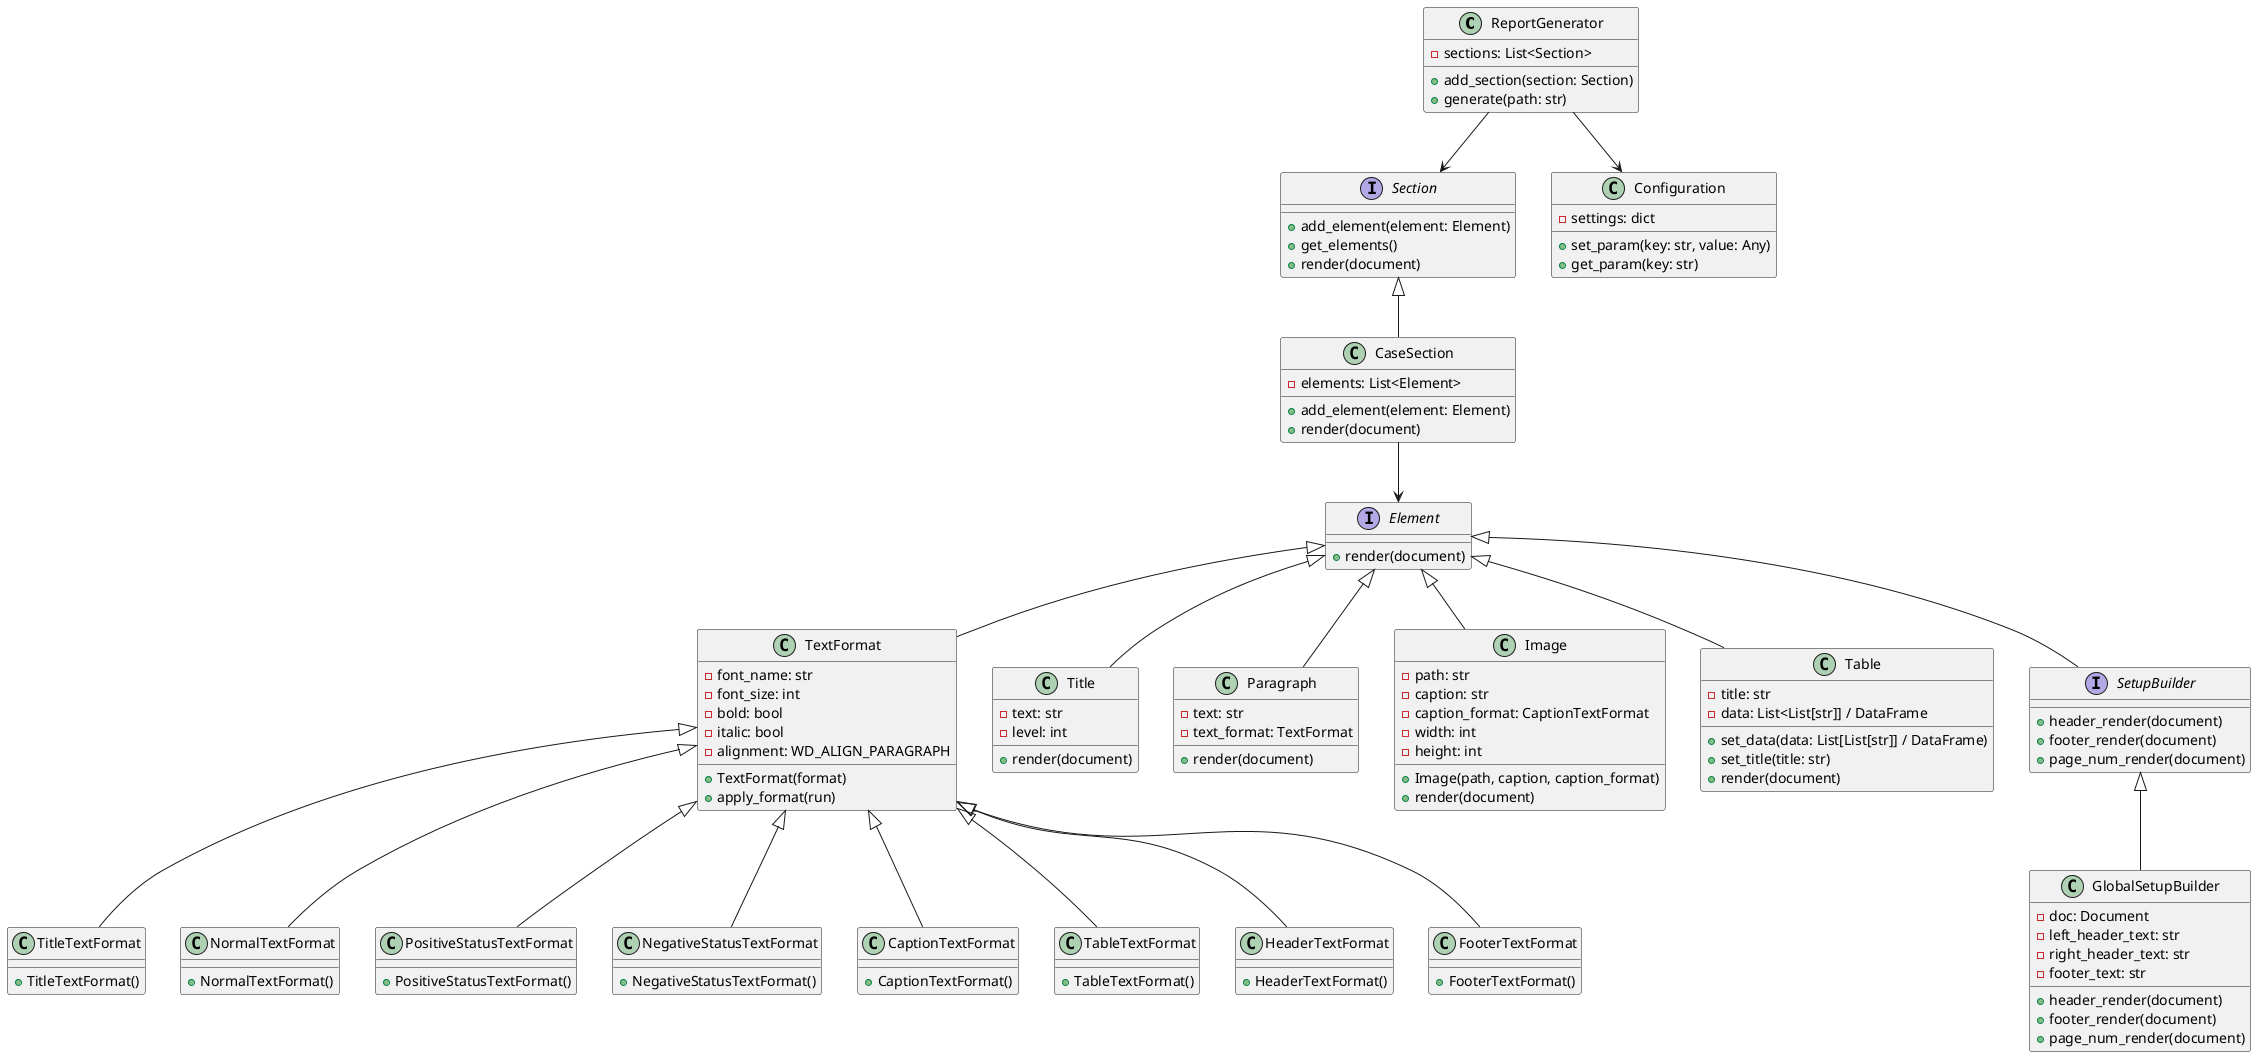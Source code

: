 
@startuml
class ReportGenerator {
    - sections: List<Section>
    + add_section(section: Section)
    + generate(path: str)
}

interface Section {
    + add_element(element: Element)
    + get_elements()
    + render(document)
}

class CaseSection {
    - elements: List<Element>
    + add_element(element: Element)
    + render(document)
}

interface Element {
    + render(document)
}

class TextFormat {
    -font_name: str
    -font_size: int
    -bold: bool
    -italic: bool
    -alignment: WD_ALIGN_PARAGRAPH
    +TextFormat(format)
    +apply_format(run)
}

class TitleTextFormat {
    +TitleTextFormat()
}

class NormalTextFormat {
    +NormalTextFormat()
}

class PositiveStatusTextFormat {
    +PositiveStatusTextFormat()
}

class NegativeStatusTextFormat {
    +NegativeStatusTextFormat()
}
class CaptionTextFormat {
    +CaptionTextFormat()
}

class TableTextFormat {
    +TableTextFormat()
}

class HeaderTextFormat {
    +HeaderTextFormat()
}

class FooterTextFormat {
    +FooterTextFormat()
}

class Title {
    - text: str
    - level: int
    + render(document)
}

class Paragraph {
    -text: str
    -text_format: TextFormat
    +render(document)
}
class Image {
    -path: str
    -caption: str
    -caption_format: CaptionTextFormat
    -width: int
    -height: int
    +Image(path, caption, caption_format)
    +render(document)
}

class Table {
    - title: str
    - data: List<List[str]] / DataFrame
    + set_data(data: List[List[str]] / DataFrame)
    + set_title(title: str)
    + render(document)
}

interface SetupBuilder {
    + header_render(document)
    + footer_render(document)
    + page_num_render(document)
}

class GlobalSetupBuilder {
    - doc: Document
    - left_header_text: str
    - right_header_text: str
    - footer_text: str
    + header_render(document)
    + footer_render(document)
    + page_num_render(document)
}

class Configuration {
    - settings: dict
    + set_param(key: str, value: Any)
    + get_param(key: str)
}

ReportGenerator --> Section
Section <|-- CaseSection
CaseSection --> Element
Element <|-- TextFormat
TextFormat <|-- NormalTextFormat
TextFormat <|-- PositiveStatusTextFormat
TextFormat <|-- NegativeStatusTextFormat
TextFormat <|-- TitleTextFormat
TextFormat <|-- CaptionTextFormat
TextFormat <|-- TableTextFormat
TextFormat <|-- HeaderTextFormat
TextFormat <|-- FooterTextFormat
Element <|-- Title
Element <|-- Paragraph
Element <|-- Image
Element <|-- Table
Element <|-- SetupBuilder
SetupBuilder <|-- GlobalSetupBuilder
ReportGenerator --> Configuration

@enduml
